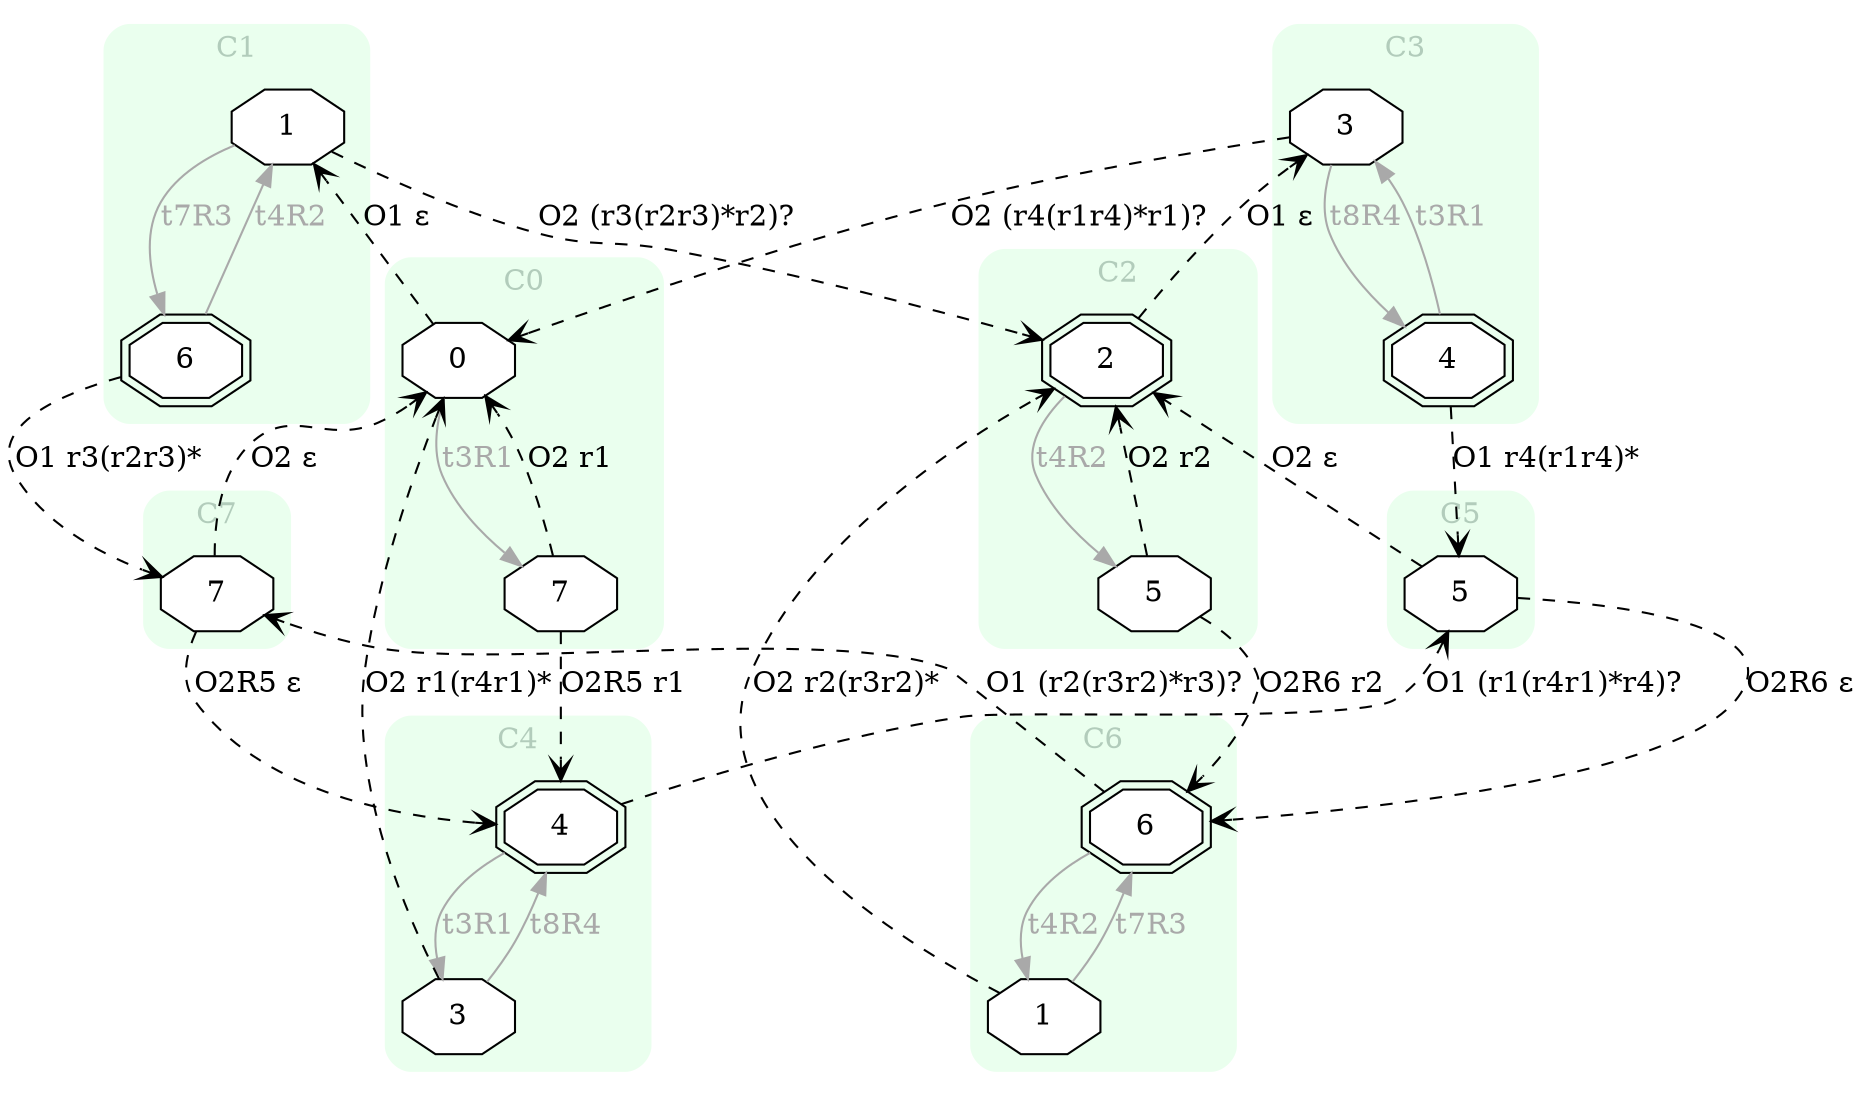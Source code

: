 digraph "EXPinput/s2" {
node [style=filled fillcolor=white]
subgraph cluster0 {
style="rounded,filled" label="C0" fontcolor="#B2CCBB" color="#EAFFEE"
edge[color=darkgray fontcolor=darkgray]
node [shape=octagon]; C0S0 [label=0];
node [shape=octagon]; C0S7 [label=7];
C0S0 -> C0S7 [label=t3R1]
}
subgraph cluster1 {
style="rounded,filled" label="C1" fontcolor="#B2CCBB" color="#EAFFEE"
edge[color=darkgray fontcolor=darkgray]
node [shape=octagon]; C1S1 [label=1];
node [shape=doubleoctagon]; C1S6 [label=6];
C1S1 -> C1S6 [label=t7R3]
C1S6 -> C1S1 [label=t4R2]
}
subgraph cluster2 {
style="rounded,filled" label="C2" fontcolor="#B2CCBB" color="#EAFFEE"
edge[color=darkgray fontcolor=darkgray]
node [shape=doubleoctagon]; C2S2 [label=2];
node [shape=octagon]; C2S5 [label=5];
C2S2 -> C2S5 [label=t4R2]
}
subgraph cluster3 {
style="rounded,filled" label="C3" fontcolor="#B2CCBB" color="#EAFFEE"
edge[color=darkgray fontcolor=darkgray]
node [shape=octagon]; C3S3 [label=3];
node [shape=doubleoctagon]; C3S4 [label=4];
C3S3 -> C3S4 [label=t8R4]
C3S4 -> C3S3 [label=t3R1]
}
subgraph cluster4 {
style="rounded,filled" label="C4" fontcolor="#B2CCBB" color="#EAFFEE"
edge[color=darkgray fontcolor=darkgray]
node [shape=doubleoctagon]; C4S4 [label=4];
node [shape=octagon]; C4S3 [label=3];
C4S4 -> C4S3 [label=t3R1]
C4S3 -> C4S4 [label=t8R4]
}
subgraph cluster5 {
style="rounded,filled" label="C5" fontcolor="#B2CCBB" color="#EAFFEE"
edge[color=darkgray fontcolor=darkgray]
node [shape=octagon]; C5S5 [label=5];
}
subgraph cluster6 {
style="rounded,filled" label="C6" fontcolor="#B2CCBB" color="#EAFFEE"
edge[color=darkgray fontcolor=darkgray]
node [shape=doubleoctagon]; C6S6 [label=6];
node [shape=octagon]; C6S1 [label=1];
C6S6 -> C6S1 [label=t4R2]
C6S1 -> C6S6 [label=t7R3]
}
subgraph cluster7 {
style="rounded,filled" label="C7" fontcolor="#B2CCBB" color="#EAFFEE"
edge[color=darkgray fontcolor=darkgray]
node [shape=octagon]; C7S7 [label=7];
}
C0S0 -> C1S1 [style=dashed arrowhead=vee label="O1 ε"]
C0S7 -> C4S4 [style=dashed arrowhead=vee label="O2R5 r1"]
C0S7 -> C0S0 [style=dashed arrowhead=vee label="O2 r1"]
C1S1 -> C2S2 [style=dashed arrowhead=vee label="O2 (r3(r2r3)*r2)?"]
C1S6 -> C7S7 [style=dashed arrowhead=vee label="O1 r3(r2r3)*"]
C2S2 -> C3S3 [style=dashed arrowhead=vee label="O1 ε"]
C2S5 -> C6S6 [style=dashed arrowhead=vee label="O2R6 r2"]
C2S5 -> C2S2 [style=dashed arrowhead=vee label="O2 r2"]
C3S3 -> C0S0 [style=dashed arrowhead=vee label="O2 (r4(r1r4)*r1)?"]
C3S4 -> C5S5 [style=dashed arrowhead=vee label="O1 r4(r1r4)*"]
C4S4 -> C5S5 [style=dashed arrowhead=vee label="O1 (r1(r4r1)*r4)?"]
C4S3 -> C0S0 [style=dashed arrowhead=vee label="O2 r1(r4r1)*"]
C5S5 -> C6S6 [style=dashed arrowhead=vee label="O2R6 ε"]
C5S5 -> C2S2 [style=dashed arrowhead=vee label="O2 ε"]
C6S6 -> C7S7 [style=dashed arrowhead=vee label="O1 (r2(r3r2)*r3)?"]
C6S1 -> C2S2 [style=dashed arrowhead=vee label="O2 r2(r3r2)*"]
C7S7 -> C4S4 [style=dashed arrowhead=vee label="O2R5 ε"]
C7S7 -> C0S0 [style=dashed arrowhead=vee label="O2 ε"]
}
